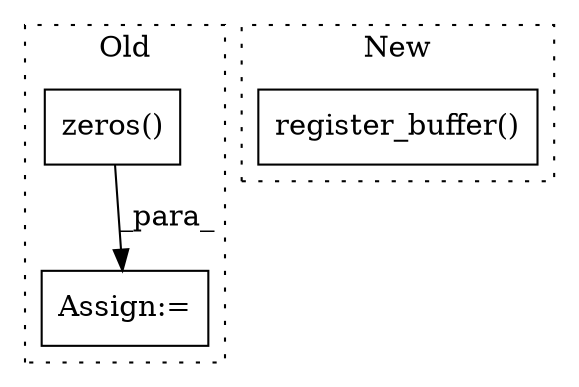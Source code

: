 digraph G {
subgraph cluster0 {
1 [label="zeros()" a="75" s="1421,1480" l="12,1" shape="box"];
3 [label="Assign:=" a="68" s="1418" l="3" shape="box"];
label = "Old";
style="dotted";
}
subgraph cluster1 {
2 [label="register_buffer()" a="75" s="2578,2667" l="21,1" shape="box"];
label = "New";
style="dotted";
}
1 -> 3 [label="_para_"];
}